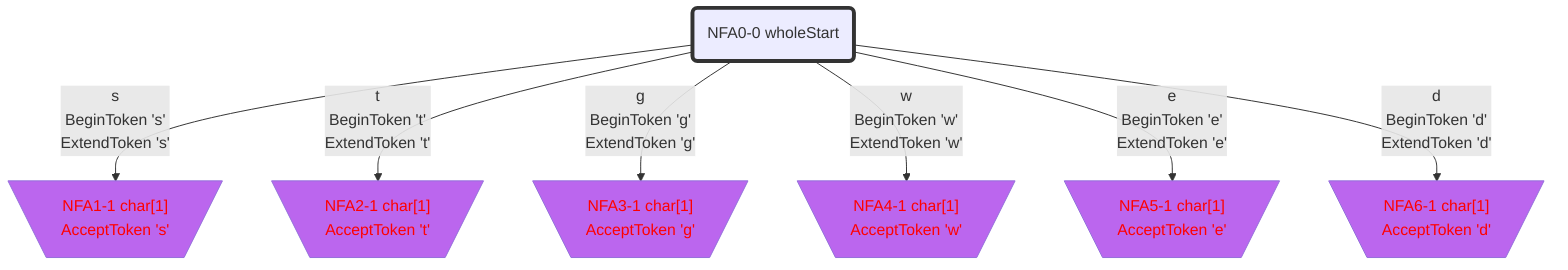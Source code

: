 flowchart
classDef c0001 color:#FF0000;
classDef c0010 stroke-dasharray: 10 10;
classDef c0011 stroke-dasharray: 10 10,color:#FF0000;
classDef c0100 fill:#BB66EE;
classDef c0101 fill:#BB66EE,color:#FF0000;
classDef c0110 fill:#BB66EE,stroke-dasharray: 10 10;
classDef c0111 fill:#BB66EE,stroke-dasharray: 10 10,color:#FF0000;
classDef c1000 stroke:#333,stroke-width:4px;
classDef c1001 stroke:#333,stroke-width:4px,color:#FF0000;
classDef c1010 stroke:#333,stroke-width:4px,stroke-dasharray: 10 10;
classDef c1011 stroke:#333,stroke-width:4px,stroke-dasharray: 10 10,color:#FF0000;
classDef c1100 stroke:#333,stroke-width:4px,fill:#BB66EE;
classDef c1101 stroke:#333,stroke-width:4px,fill:#BB66EE,color:#FF0000;
classDef c1110 stroke:#333,stroke-width:4px,fill:#BB66EE,stroke-dasharray: 10 10;
classDef c1111 stroke:#333,stroke-width:4px,fill:#BB66EE,stroke-dasharray: 10 10,color:#FF0000;
NFA0_0_133067("NFA0-0 wholeStart")
class NFA0_0_133067 c1000;
NFA1_1_29840947[\"NFA1-1 char[1]
AcceptToken 's'"/]
class NFA1_1_29840947 c0101;
NFA2_1_1197606[\"NFA2-1 char[1]
AcceptToken 't'"/]
class NFA2_1_1197606 c0101;
NFA3_1_10778462[\"NFA3-1 char[1]
AcceptToken 'g'"/]
class NFA3_1_10778462 c0101;
NFA4_1_29897299[\"NFA4-1 char[1]
AcceptToken 'w'"/]
class NFA4_1_29897299 c0101;
NFA5_1_640238[\"NFA5-1 char[1]
AcceptToken 'e'"/]
class NFA5_1_640238 c0101;
NFA6_1_5762144[\"NFA6-1 char[1]
AcceptToken 'd'"/]
class NFA6_1_5762144 c0101;
NFA0_0_133067 -->|"s
BeginToken 's'
ExtendToken 's'"|NFA1_1_29840947
NFA0_0_133067 -->|"t
BeginToken 't'
ExtendToken 't'"|NFA2_1_1197606
NFA0_0_133067 -->|"g
BeginToken 'g'
ExtendToken 'g'"|NFA3_1_10778462
NFA0_0_133067 -->|"w
BeginToken 'w'
ExtendToken 'w'"|NFA4_1_29897299
NFA0_0_133067 -->|"e
BeginToken 'e'
ExtendToken 'e'"|NFA5_1_640238
NFA0_0_133067 -->|"d
BeginToken 'd'
ExtendToken 'd'"|NFA6_1_5762144
